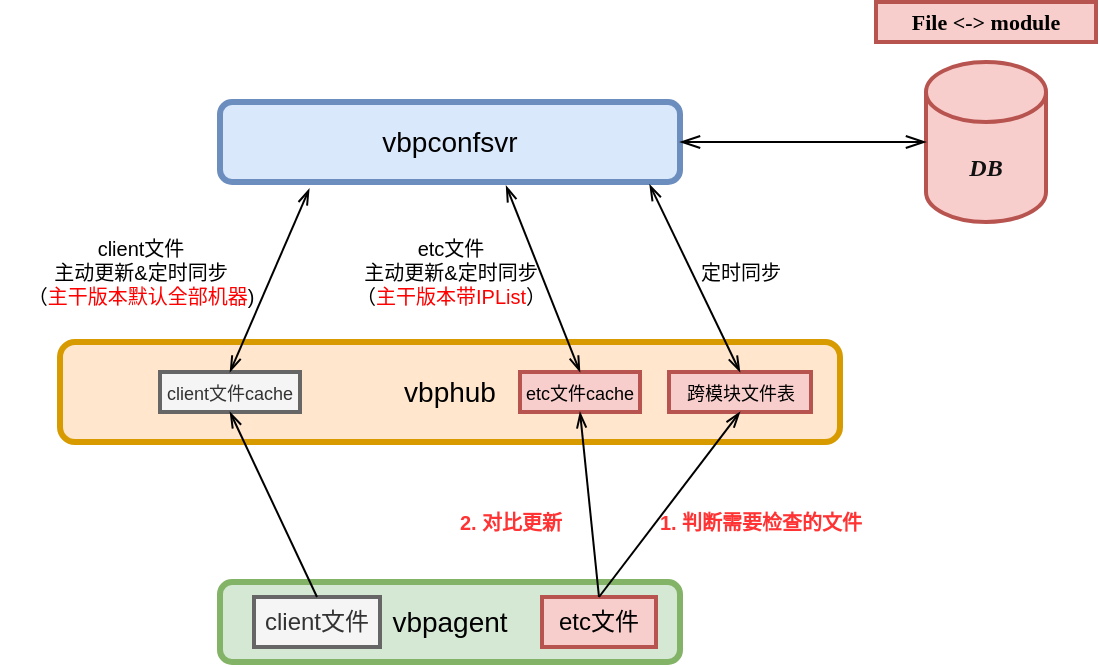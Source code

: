 <mxfile version="22.0.8" type="github">
  <diagram name="第 1 页" id="3QN_L99QRxnpCt4TK57H">
    <mxGraphModel dx="830" dy="442" grid="1" gridSize="10" guides="1" tooltips="1" connect="1" arrows="1" fold="1" page="1" pageScale="1" pageWidth="827" pageHeight="1169" math="0" shadow="0">
      <root>
        <mxCell id="0" />
        <mxCell id="1" parent="0" />
        <mxCell id="ks44Y-bHQrXXDw-JOLaS-1" value="&lt;font style=&quot;font-size: 14px;&quot;&gt;vbpconfsvr&lt;/font&gt;" style="rounded=1;whiteSpace=wrap;html=1;strokeWidth=3;fillColor=#dae8fc;strokeColor=#6c8ebf;" vertex="1" parent="1">
          <mxGeometry x="310" y="360" width="230" height="40" as="geometry" />
        </mxCell>
        <mxCell id="ks44Y-bHQrXXDw-JOLaS-5" value="&lt;b&gt;&lt;i&gt;&lt;font color=&quot;#121111&quot;&gt;DB&lt;/font&gt;&lt;/i&gt;&lt;/b&gt;" style="shape=cylinder3;whiteSpace=wrap;html=1;boundedLbl=1;backgroundOutline=1;size=15;fillColor=#f8cecc;strokeColor=#b85450;strokeWidth=2;fontFamily=Comic Sans MS;" vertex="1" parent="1">
          <mxGeometry x="663" y="340" width="60" height="80" as="geometry" />
        </mxCell>
        <mxCell id="ks44Y-bHQrXXDw-JOLaS-6" value="&lt;b style=&quot;font-size: 11px;&quot;&gt;&lt;font style=&quot;font-size: 11px;&quot;&gt;&lt;font style=&quot;font-size: 11px;&quot;&gt;File &amp;lt;&lt;/font&gt;-&amp;gt; module&lt;/font&gt;&lt;/b&gt;" style="rounded=0;whiteSpace=wrap;html=1;fontFamily=Comic Sans MS;fillColor=#f8cecc;strokeColor=#b85450;strokeWidth=2;" vertex="1" parent="1">
          <mxGeometry x="638" y="310" width="110" height="20" as="geometry" />
        </mxCell>
        <mxCell id="ks44Y-bHQrXXDw-JOLaS-7" value="&lt;font style=&quot;font-size: 14px;&quot;&gt;vbphub&lt;/font&gt;" style="rounded=1;whiteSpace=wrap;html=1;strokeWidth=3;fillColor=#ffe6cc;strokeColor=#d79b00;" vertex="1" parent="1">
          <mxGeometry x="230" y="480" width="390" height="50" as="geometry" />
        </mxCell>
        <mxCell id="ks44Y-bHQrXXDw-JOLaS-8" value="&lt;font style=&quot;font-size: 14px;&quot;&gt;vbpagent&lt;/font&gt;" style="rounded=1;whiteSpace=wrap;html=1;strokeWidth=3;fillColor=#d5e8d4;strokeColor=#82b366;" vertex="1" parent="1">
          <mxGeometry x="310" y="600" width="230" height="40" as="geometry" />
        </mxCell>
        <mxCell id="ks44Y-bHQrXXDw-JOLaS-21" value="&lt;font style=&quot;font-size: 9px;&quot;&gt;etc文件cache&lt;/font&gt;" style="rounded=0;whiteSpace=wrap;html=1;fillColor=#f8cecc;strokeColor=#b85450;strokeWidth=2;" vertex="1" parent="1">
          <mxGeometry x="460" y="495" width="60" height="20" as="geometry" />
        </mxCell>
        <mxCell id="ks44Y-bHQrXXDw-JOLaS-23" value="&lt;font style=&quot;font-size: 9px;&quot;&gt;跨模块文件表&lt;/font&gt;" style="rounded=0;whiteSpace=wrap;html=1;fillColor=#f8cecc;strokeColor=#b85450;strokeWidth=2;" vertex="1" parent="1">
          <mxGeometry x="534.5" y="495" width="71" height="20" as="geometry" />
        </mxCell>
        <mxCell id="ks44Y-bHQrXXDw-JOLaS-24" value="&lt;font style=&quot;font-size: 9px;&quot;&gt;client文件cache&lt;/font&gt;" style="rounded=0;whiteSpace=wrap;html=1;fillColor=#f5f5f5;strokeColor=#666666;fontColor=#333333;strokeWidth=2;" vertex="1" parent="1">
          <mxGeometry x="280" y="495" width="70" height="20" as="geometry" />
        </mxCell>
        <mxCell id="ks44Y-bHQrXXDw-JOLaS-25" value="" style="edgeStyle=elbowEdgeStyle;elbow=horizontal;endArrow=openThin;html=1;curved=0;rounded=0;endSize=8;startSize=8;exitX=1;exitY=0.5;exitDx=0;exitDy=0;entryX=0;entryY=0.5;entryDx=0;entryDy=0;entryPerimeter=0;startArrow=openThin;startFill=0;endFill=0;" edge="1" parent="1" source="ks44Y-bHQrXXDw-JOLaS-1" target="ks44Y-bHQrXXDw-JOLaS-5">
          <mxGeometry width="50" height="50" relative="1" as="geometry">
            <mxPoint x="430" y="520" as="sourcePoint" />
            <mxPoint x="480" y="470" as="targetPoint" />
          </mxGeometry>
        </mxCell>
        <mxCell id="ks44Y-bHQrXXDw-JOLaS-26" value="" style="endArrow=openThin;html=1;rounded=0;entryX=0.934;entryY=1.033;entryDx=0;entryDy=0;entryPerimeter=0;exitX=0.5;exitY=0;exitDx=0;exitDy=0;startArrow=openThin;startFill=0;endFill=0;" edge="1" parent="1" source="ks44Y-bHQrXXDw-JOLaS-23" target="ks44Y-bHQrXXDw-JOLaS-1">
          <mxGeometry width="50" height="50" relative="1" as="geometry">
            <mxPoint x="430" y="520" as="sourcePoint" />
            <mxPoint x="480" y="470" as="targetPoint" />
          </mxGeometry>
        </mxCell>
        <mxCell id="ks44Y-bHQrXXDw-JOLaS-27" value="&lt;font style=&quot;font-size: 10px;&quot;&gt;定时同步&lt;/font&gt;" style="text;html=1;align=center;verticalAlign=middle;resizable=0;points=[];autosize=1;strokeColor=none;fillColor=none;" vertex="1" parent="1">
          <mxGeometry x="540" y="430" width="60" height="30" as="geometry" />
        </mxCell>
        <mxCell id="ks44Y-bHQrXXDw-JOLaS-30" value="etc文件&lt;br style=&quot;font-size: 10px;&quot;&gt;主动更新&amp;amp;定时同步&lt;br&gt;（&lt;font color=&quot;#ff0000&quot;&gt;主干版本带IPList&lt;/font&gt;）" style="text;html=1;align=center;verticalAlign=middle;resizable=0;points=[];autosize=1;strokeColor=none;fillColor=none;fontSize=10;" vertex="1" parent="1">
          <mxGeometry x="365" y="420" width="120" height="50" as="geometry" />
        </mxCell>
        <mxCell id="ks44Y-bHQrXXDw-JOLaS-31" value="client文件&lt;br style=&quot;font-size: 10px;&quot;&gt;主动更新&amp;amp;定时同步&lt;br&gt;（&lt;font color=&quot;#ff0000&quot;&gt;主干版本默认全部机器&lt;/font&gt;)" style="text;html=1;align=center;verticalAlign=middle;resizable=0;points=[];autosize=1;strokeColor=none;fillColor=none;fontSize=10;" vertex="1" parent="1">
          <mxGeometry x="200" y="420" width="140" height="50" as="geometry" />
        </mxCell>
        <mxCell id="ks44Y-bHQrXXDw-JOLaS-32" value="etc文件" style="rounded=0;whiteSpace=wrap;html=1;fillColor=#f8cecc;strokeColor=#b85450;strokeWidth=2;" vertex="1" parent="1">
          <mxGeometry x="471" y="607.5" width="57" height="25" as="geometry" />
        </mxCell>
        <mxCell id="ks44Y-bHQrXXDw-JOLaS-33" value="client文件" style="rounded=0;whiteSpace=wrap;html=1;strokeWidth=2;fillColor=#f5f5f5;strokeColor=#666666;fontColor=#333333;" vertex="1" parent="1">
          <mxGeometry x="327" y="607.5" width="63" height="25" as="geometry" />
        </mxCell>
        <mxCell id="ks44Y-bHQrXXDw-JOLaS-34" value="" style="endArrow=openThin;html=1;rounded=0;entryX=0.5;entryY=1;entryDx=0;entryDy=0;exitX=0.5;exitY=0;exitDx=0;exitDy=0;startArrow=none;startFill=0;endFill=0;" edge="1" parent="1" source="ks44Y-bHQrXXDw-JOLaS-33" target="ks44Y-bHQrXXDw-JOLaS-24">
          <mxGeometry width="50" height="50" relative="1" as="geometry">
            <mxPoint x="364" y="415" as="sourcePoint" />
            <mxPoint x="330" y="500" as="targetPoint" />
          </mxGeometry>
        </mxCell>
        <mxCell id="ks44Y-bHQrXXDw-JOLaS-37" value="" style="endArrow=openThin;startArrow=openThin;html=1;rounded=0;entryX=0.622;entryY=1.047;entryDx=0;entryDy=0;entryPerimeter=0;exitX=0.5;exitY=0;exitDx=0;exitDy=0;startFill=0;endFill=0;" edge="1" parent="1" source="ks44Y-bHQrXXDw-JOLaS-21" target="ks44Y-bHQrXXDw-JOLaS-1">
          <mxGeometry width="50" height="50" relative="1" as="geometry">
            <mxPoint x="440" y="480" as="sourcePoint" />
            <mxPoint x="490" y="430" as="targetPoint" />
          </mxGeometry>
        </mxCell>
        <mxCell id="ks44Y-bHQrXXDw-JOLaS-38" value="" style="endArrow=openThin;startArrow=openThin;html=1;rounded=0;entryX=0.194;entryY=1.087;entryDx=0;entryDy=0;entryPerimeter=0;exitX=0.5;exitY=0;exitDx=0;exitDy=0;startFill=0;endFill=0;" edge="1" parent="1" source="ks44Y-bHQrXXDw-JOLaS-24" target="ks44Y-bHQrXXDw-JOLaS-1">
          <mxGeometry width="50" height="50" relative="1" as="geometry">
            <mxPoint x="500" y="500" as="sourcePoint" />
            <mxPoint x="463" y="412" as="targetPoint" />
          </mxGeometry>
        </mxCell>
        <mxCell id="ks44Y-bHQrXXDw-JOLaS-42" value="" style="endArrow=openThin;html=1;rounded=0;exitX=0.5;exitY=0;exitDx=0;exitDy=0;entryX=0.5;entryY=1;entryDx=0;entryDy=0;startArrow=none;startFill=0;endFill=0;" edge="1" parent="1" source="ks44Y-bHQrXXDw-JOLaS-32" target="ks44Y-bHQrXXDw-JOLaS-21">
          <mxGeometry width="50" height="50" relative="1" as="geometry">
            <mxPoint x="440" y="480" as="sourcePoint" />
            <mxPoint x="490" y="520" as="targetPoint" />
          </mxGeometry>
        </mxCell>
        <mxCell id="ks44Y-bHQrXXDw-JOLaS-43" value="&lt;font style=&quot;font-size: 10px;&quot;&gt;1. 判断需要检查的文件&lt;br&gt;&lt;/font&gt;" style="text;html=1;align=center;verticalAlign=middle;resizable=0;points=[];autosize=1;strokeColor=none;fillColor=none;fontColor=#FF3333;fontStyle=1" vertex="1" parent="1">
          <mxGeometry x="520" y="555" width="120" height="30" as="geometry" />
        </mxCell>
        <mxCell id="ks44Y-bHQrXXDw-JOLaS-44" value="" style="endArrow=openThin;html=1;rounded=0;exitX=0.5;exitY=0;exitDx=0;exitDy=0;entryX=0.5;entryY=1;entryDx=0;entryDy=0;startArrow=none;startFill=0;endFill=0;" edge="1" parent="1" source="ks44Y-bHQrXXDw-JOLaS-32" target="ks44Y-bHQrXXDw-JOLaS-23">
          <mxGeometry width="50" height="50" relative="1" as="geometry">
            <mxPoint x="440" y="480" as="sourcePoint" />
            <mxPoint x="490" y="430" as="targetPoint" />
          </mxGeometry>
        </mxCell>
        <mxCell id="ks44Y-bHQrXXDw-JOLaS-45" value="&lt;font style=&quot;font-size: 10px;&quot;&gt;2. 对比更新&lt;br&gt;&lt;/font&gt;" style="text;html=1;align=center;verticalAlign=middle;resizable=0;points=[];autosize=1;strokeColor=none;fillColor=none;fontColor=#FF3333;fontStyle=1" vertex="1" parent="1">
          <mxGeometry x="420" y="555" width="70" height="30" as="geometry" />
        </mxCell>
      </root>
    </mxGraphModel>
  </diagram>
</mxfile>
